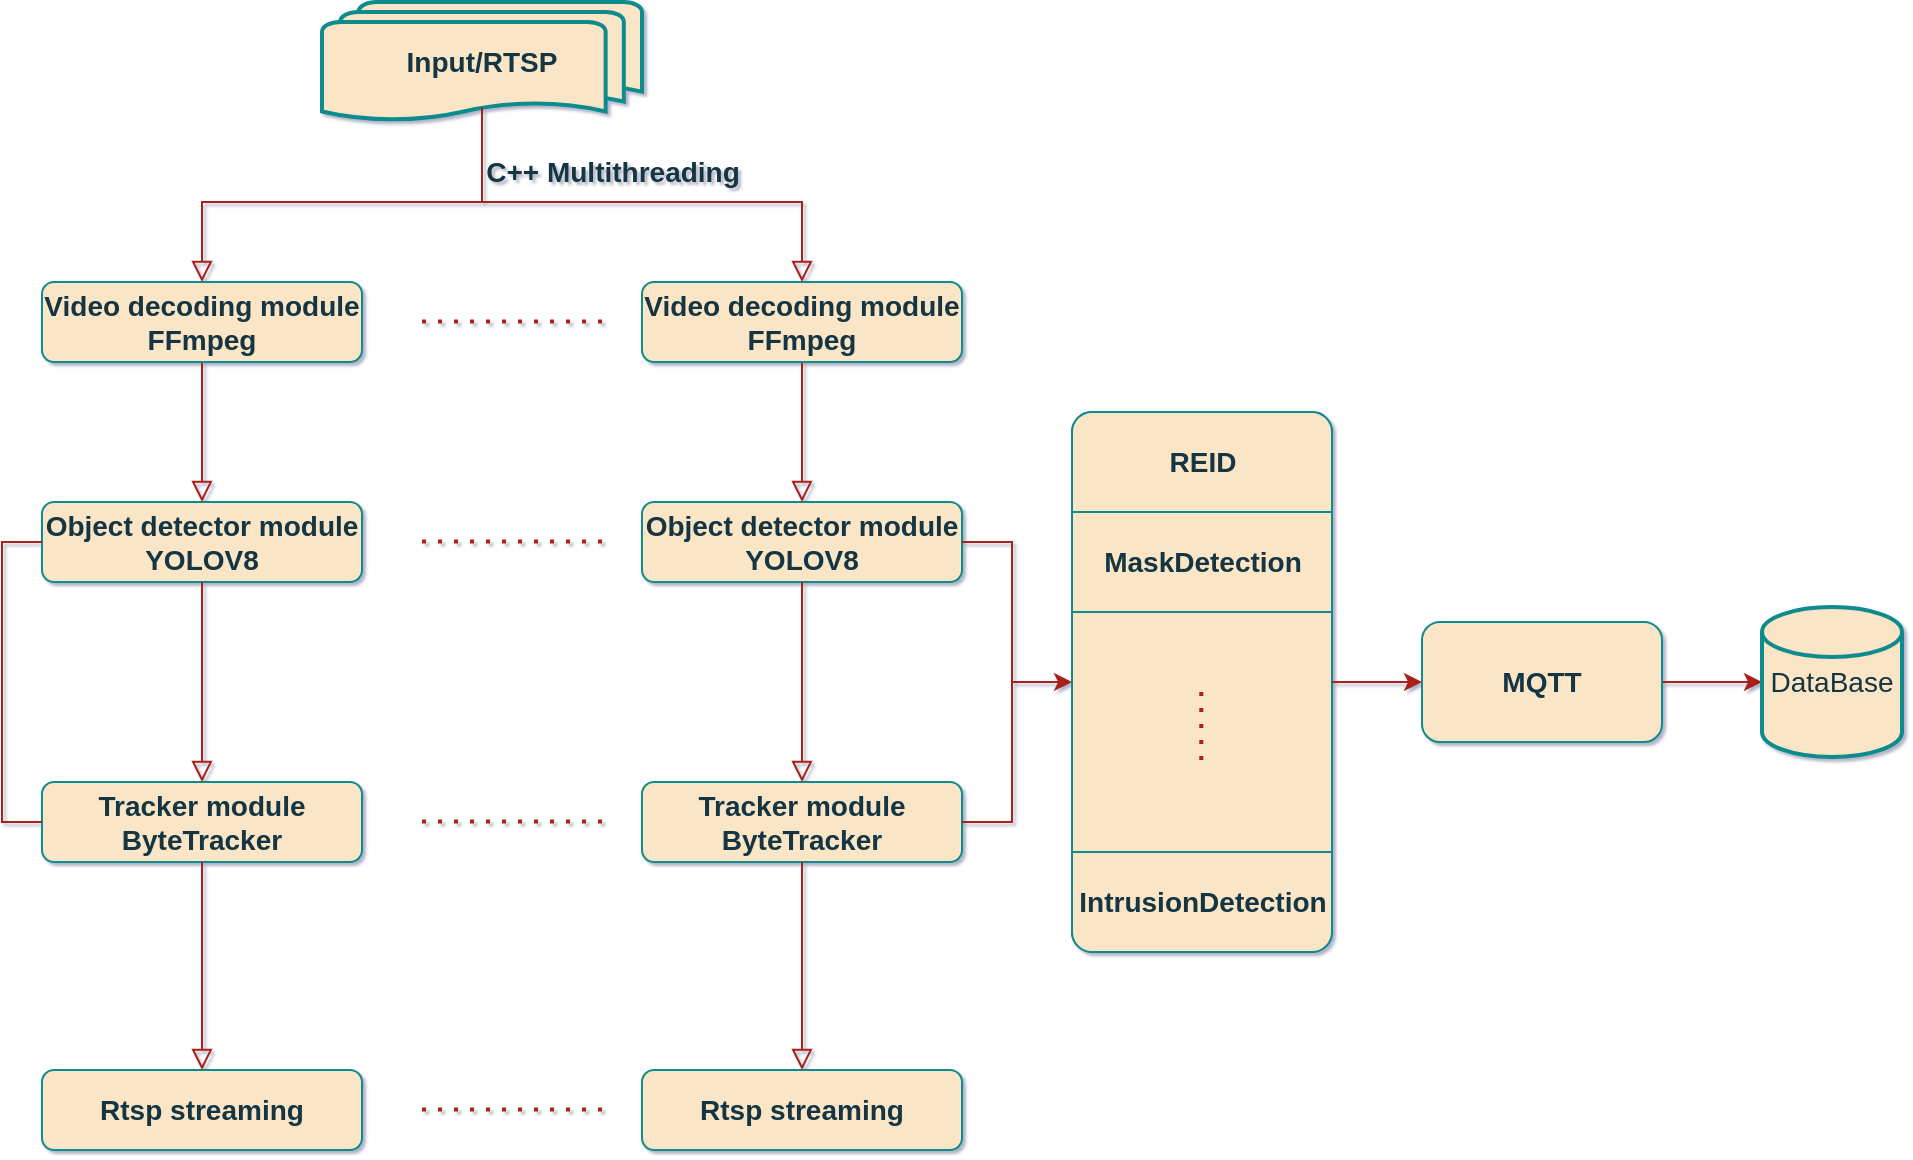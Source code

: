 <mxfile version="20.8.20" type="github">
  <diagram id="C5RBs43oDa-KdzZeNtuy" name="Page-1">
    <mxGraphModel dx="1430" dy="792" grid="1" gridSize="10" guides="1" tooltips="1" connect="1" arrows="1" fold="1" page="1" pageScale="1" pageWidth="1169" pageHeight="827" background="#ffffff" math="0" shadow="1">
      <root>
        <mxCell id="WIyWlLk6GJQsqaUBKTNV-0" />
        <mxCell id="WIyWlLk6GJQsqaUBKTNV-1" parent="WIyWlLk6GJQsqaUBKTNV-0" />
        <mxCell id="WIyWlLk6GJQsqaUBKTNV-2" value="" style="rounded=0;html=1;jettySize=auto;orthogonalLoop=1;fontSize=14;endArrow=block;endFill=0;endSize=8;strokeWidth=1;shadow=0;labelBackgroundColor=none;edgeStyle=orthogonalEdgeStyle;exitX=0.5;exitY=0.88;exitDx=0;exitDy=0;exitPerimeter=0;fontStyle=1;fontColor=default;strokeColor=#A8201A;" parent="WIyWlLk6GJQsqaUBKTNV-1" source="Zim9T-EeI6xXf0g0qFfT-13" target="Zim9T-EeI6xXf0g0qFfT-5" edge="1">
          <mxGeometry relative="1" as="geometry">
            <mxPoint x="260" y="150" as="sourcePoint" />
            <mxPoint x="260" y="220" as="targetPoint" />
          </mxGeometry>
        </mxCell>
        <mxCell id="WIyWlLk6GJQsqaUBKTNV-12" value="Object detector module&lt;br style=&quot;border-color: var(--border-color);&quot;&gt;YOLOV8" style="rounded=1;whiteSpace=wrap;html=1;fontSize=14;glass=0;strokeWidth=1;shadow=0;fontStyle=1;labelBackgroundColor=none;fillColor=#FAE5C7;strokeColor=#0F8B8D;fontColor=#143642;" parent="WIyWlLk6GJQsqaUBKTNV-1" vertex="1">
          <mxGeometry x="100" y="330" width="160" height="40" as="geometry" />
        </mxCell>
        <mxCell id="Zim9T-EeI6xXf0g0qFfT-1" value="" style="rounded=0;html=1;jettySize=auto;orthogonalLoop=1;fontSize=14;endArrow=block;endFill=0;endSize=8;strokeWidth=1;shadow=0;labelBackgroundColor=none;edgeStyle=orthogonalEdgeStyle;exitX=0.5;exitY=1;exitDx=0;exitDy=0;fontStyle=1;fontColor=default;strokeColor=#A8201A;" edge="1" parent="WIyWlLk6GJQsqaUBKTNV-1" source="Zim9T-EeI6xXf0g0qFfT-5" target="WIyWlLk6GJQsqaUBKTNV-12">
          <mxGeometry relative="1" as="geometry">
            <mxPoint x="180" y="280" as="sourcePoint" />
            <mxPoint x="169.76" y="310" as="targetPoint" />
          </mxGeometry>
        </mxCell>
        <mxCell id="Zim9T-EeI6xXf0g0qFfT-5" value="Video decoding module&lt;br&gt;FFmpeg" style="rounded=1;whiteSpace=wrap;html=1;fontSize=14;glass=0;strokeWidth=1;shadow=0;fontStyle=1;labelBackgroundColor=none;fillColor=#FAE5C7;strokeColor=#0F8B8D;fontColor=#143642;" vertex="1" parent="WIyWlLk6GJQsqaUBKTNV-1">
          <mxGeometry x="100" y="220" width="160" height="40" as="geometry" />
        </mxCell>
        <mxCell id="Zim9T-EeI6xXf0g0qFfT-6" value="Tracker module&lt;br&gt;ByteTracker" style="rounded=1;whiteSpace=wrap;html=1;fontSize=14;glass=0;strokeWidth=1;shadow=0;fontStyle=1;labelBackgroundColor=none;fillColor=#FAE5C7;strokeColor=#0F8B8D;fontColor=#143642;" vertex="1" parent="WIyWlLk6GJQsqaUBKTNV-1">
          <mxGeometry x="100" y="470" width="160" height="40" as="geometry" />
        </mxCell>
        <mxCell id="Zim9T-EeI6xXf0g0qFfT-7" value="" style="rounded=0;html=1;jettySize=auto;orthogonalLoop=1;fontSize=14;endArrow=block;endFill=0;endSize=8;strokeWidth=1;shadow=0;labelBackgroundColor=none;edgeStyle=orthogonalEdgeStyle;fontStyle=1;fontColor=default;strokeColor=#A8201A;" edge="1" parent="WIyWlLk6GJQsqaUBKTNV-1" source="WIyWlLk6GJQsqaUBKTNV-12" target="Zim9T-EeI6xXf0g0qFfT-6">
          <mxGeometry relative="1" as="geometry">
            <mxPoint x="179.76" y="370" as="sourcePoint" />
            <mxPoint x="179.76" y="440" as="targetPoint" />
          </mxGeometry>
        </mxCell>
        <mxCell id="Zim9T-EeI6xXf0g0qFfT-8" value="Rtsp streaming" style="rounded=1;whiteSpace=wrap;html=1;fontSize=14;glass=0;strokeWidth=1;shadow=0;fontStyle=1;labelBackgroundColor=none;fillColor=#FAE5C7;strokeColor=#0F8B8D;fontColor=#143642;" vertex="1" parent="WIyWlLk6GJQsqaUBKTNV-1">
          <mxGeometry x="100" y="614" width="160" height="40" as="geometry" />
        </mxCell>
        <mxCell id="Zim9T-EeI6xXf0g0qFfT-9" value="" style="rounded=0;html=1;jettySize=auto;orthogonalLoop=1;fontSize=14;endArrow=block;endFill=0;endSize=8;strokeWidth=1;shadow=0;labelBackgroundColor=none;edgeStyle=orthogonalEdgeStyle;entryX=0.5;entryY=0;entryDx=0;entryDy=0;fontStyle=1;fontColor=default;strokeColor=#A8201A;" edge="1" parent="WIyWlLk6GJQsqaUBKTNV-1" source="Zim9T-EeI6xXf0g0qFfT-6" target="Zim9T-EeI6xXf0g0qFfT-8">
          <mxGeometry relative="1" as="geometry">
            <mxPoint x="179.76" y="480" as="sourcePoint" />
            <mxPoint x="179.76" y="550" as="targetPoint" />
          </mxGeometry>
        </mxCell>
        <mxCell id="Zim9T-EeI6xXf0g0qFfT-13" value="Input/RTSP" style="strokeWidth=2;html=1;shape=mxgraph.flowchart.multi-document;whiteSpace=wrap;fontSize=14;fontStyle=1;labelBackgroundColor=none;fillColor=#FAE5C7;strokeColor=#0F8B8D;fontColor=#143642;" vertex="1" parent="WIyWlLk6GJQsqaUBKTNV-1">
          <mxGeometry x="240" y="80" width="160" height="60" as="geometry" />
        </mxCell>
        <mxCell id="Zim9T-EeI6xXf0g0qFfT-15" value="Object detector module&lt;br&gt;YOLOV8" style="rounded=1;whiteSpace=wrap;html=1;fontSize=14;glass=0;strokeWidth=1;shadow=0;fontStyle=1;labelBackgroundColor=none;fillColor=#FAE5C7;strokeColor=#0F8B8D;fontColor=#143642;" vertex="1" parent="WIyWlLk6GJQsqaUBKTNV-1">
          <mxGeometry x="400" y="330" width="160" height="40" as="geometry" />
        </mxCell>
        <mxCell id="Zim9T-EeI6xXf0g0qFfT-16" value="" style="rounded=0;html=1;jettySize=auto;orthogonalLoop=1;fontSize=14;endArrow=block;endFill=0;endSize=8;strokeWidth=1;shadow=0;labelBackgroundColor=none;edgeStyle=orthogonalEdgeStyle;exitX=0.5;exitY=1;exitDx=0;exitDy=0;fontStyle=1;fontColor=default;strokeColor=#A8201A;" edge="1" parent="WIyWlLk6GJQsqaUBKTNV-1" source="Zim9T-EeI6xXf0g0qFfT-17" target="Zim9T-EeI6xXf0g0qFfT-15">
          <mxGeometry relative="1" as="geometry">
            <mxPoint x="480" y="280" as="sourcePoint" />
            <mxPoint x="469.76" y="310" as="targetPoint" />
          </mxGeometry>
        </mxCell>
        <mxCell id="Zim9T-EeI6xXf0g0qFfT-17" value="Video decoding module&lt;br style=&quot;border-color: var(--border-color);&quot;&gt;FFmpeg" style="rounded=1;whiteSpace=wrap;html=1;fontSize=14;glass=0;strokeWidth=1;shadow=0;fontStyle=1;labelBackgroundColor=none;fillColor=#FAE5C7;strokeColor=#0F8B8D;fontColor=#143642;" vertex="1" parent="WIyWlLk6GJQsqaUBKTNV-1">
          <mxGeometry x="400" y="220" width="160" height="40" as="geometry" />
        </mxCell>
        <mxCell id="Zim9T-EeI6xXf0g0qFfT-18" value="Tracker module&lt;br style=&quot;border-color: var(--border-color);&quot;&gt;ByteTracker" style="rounded=1;whiteSpace=wrap;html=1;fontSize=14;glass=0;strokeWidth=1;shadow=0;fontStyle=1;labelBackgroundColor=none;fillColor=#FAE5C7;strokeColor=#0F8B8D;fontColor=#143642;" vertex="1" parent="WIyWlLk6GJQsqaUBKTNV-1">
          <mxGeometry x="400" y="470" width="160" height="40" as="geometry" />
        </mxCell>
        <mxCell id="Zim9T-EeI6xXf0g0qFfT-19" value="" style="rounded=0;html=1;jettySize=auto;orthogonalLoop=1;fontSize=14;endArrow=block;endFill=0;endSize=8;strokeWidth=1;shadow=0;labelBackgroundColor=none;edgeStyle=orthogonalEdgeStyle;fontStyle=1;fontColor=default;strokeColor=#A8201A;" edge="1" parent="WIyWlLk6GJQsqaUBKTNV-1" source="Zim9T-EeI6xXf0g0qFfT-15" target="Zim9T-EeI6xXf0g0qFfT-18">
          <mxGeometry relative="1" as="geometry">
            <mxPoint x="479.76" y="370" as="sourcePoint" />
            <mxPoint x="479.76" y="440" as="targetPoint" />
          </mxGeometry>
        </mxCell>
        <mxCell id="Zim9T-EeI6xXf0g0qFfT-20" value="Rtsp streaming" style="rounded=1;whiteSpace=wrap;html=1;fontSize=14;glass=0;strokeWidth=1;shadow=0;fontStyle=1;labelBackgroundColor=none;fillColor=#FAE5C7;strokeColor=#0F8B8D;fontColor=#143642;" vertex="1" parent="WIyWlLk6GJQsqaUBKTNV-1">
          <mxGeometry x="400" y="614" width="160" height="40" as="geometry" />
        </mxCell>
        <mxCell id="Zim9T-EeI6xXf0g0qFfT-21" value="" style="rounded=0;html=1;jettySize=auto;orthogonalLoop=1;fontSize=14;endArrow=block;endFill=0;endSize=8;strokeWidth=1;shadow=0;labelBackgroundColor=none;edgeStyle=orthogonalEdgeStyle;entryX=0.5;entryY=0;entryDx=0;entryDy=0;fontStyle=1;fontColor=default;strokeColor=#A8201A;" edge="1" parent="WIyWlLk6GJQsqaUBKTNV-1" source="Zim9T-EeI6xXf0g0qFfT-18" target="Zim9T-EeI6xXf0g0qFfT-20">
          <mxGeometry relative="1" as="geometry">
            <mxPoint x="479.76" y="480" as="sourcePoint" />
            <mxPoint x="479.76" y="550" as="targetPoint" />
          </mxGeometry>
        </mxCell>
        <mxCell id="Zim9T-EeI6xXf0g0qFfT-23" value="" style="rounded=0;html=1;jettySize=auto;orthogonalLoop=1;fontSize=14;endArrow=block;endFill=0;endSize=8;strokeWidth=1;shadow=0;labelBackgroundColor=none;edgeStyle=orthogonalEdgeStyle;exitX=0.5;exitY=0.88;exitDx=0;exitDy=0;exitPerimeter=0;fontStyle=1;fontColor=default;strokeColor=#A8201A;" edge="1" parent="WIyWlLk6GJQsqaUBKTNV-1" source="Zim9T-EeI6xXf0g0qFfT-13" target="Zim9T-EeI6xXf0g0qFfT-17">
          <mxGeometry relative="1" as="geometry">
            <mxPoint x="310" y="140" as="sourcePoint" />
            <mxPoint x="190" y="230" as="targetPoint" />
            <Array as="points">
              <mxPoint x="320" y="180" />
              <mxPoint x="480" y="180" />
            </Array>
          </mxGeometry>
        </mxCell>
        <mxCell id="Zim9T-EeI6xXf0g0qFfT-24" value="" style="endArrow=none;dashed=1;html=1;dashPattern=1 3;strokeWidth=2;rounded=0;fontSize=14;fontStyle=1;labelBackgroundColor=none;fontColor=default;strokeColor=#A8201A;" edge="1" parent="WIyWlLk6GJQsqaUBKTNV-1">
          <mxGeometry width="50" height="50" relative="1" as="geometry">
            <mxPoint x="290" y="239.76" as="sourcePoint" />
            <mxPoint x="380" y="239.76" as="targetPoint" />
          </mxGeometry>
        </mxCell>
        <mxCell id="Zim9T-EeI6xXf0g0qFfT-25" value="" style="endArrow=none;dashed=1;html=1;dashPattern=1 3;strokeWidth=2;rounded=0;fontSize=14;fontStyle=1;labelBackgroundColor=none;fontColor=default;strokeColor=#A8201A;" edge="1" parent="WIyWlLk6GJQsqaUBKTNV-1">
          <mxGeometry width="50" height="50" relative="1" as="geometry">
            <mxPoint x="290" y="349.76" as="sourcePoint" />
            <mxPoint x="380" y="349.76" as="targetPoint" />
          </mxGeometry>
        </mxCell>
        <mxCell id="Zim9T-EeI6xXf0g0qFfT-26" value="" style="endArrow=none;dashed=1;html=1;dashPattern=1 3;strokeWidth=2;rounded=0;fontSize=14;fontStyle=1;labelBackgroundColor=none;fontColor=default;strokeColor=#A8201A;" edge="1" parent="WIyWlLk6GJQsqaUBKTNV-1">
          <mxGeometry width="50" height="50" relative="1" as="geometry">
            <mxPoint x="290" y="633.76" as="sourcePoint" />
            <mxPoint x="380" y="633.76" as="targetPoint" />
          </mxGeometry>
        </mxCell>
        <mxCell id="Zim9T-EeI6xXf0g0qFfT-27" value="" style="endArrow=none;dashed=1;html=1;dashPattern=1 3;strokeWidth=2;rounded=0;fontSize=14;fontStyle=1;labelBackgroundColor=none;fontColor=default;strokeColor=#A8201A;" edge="1" parent="WIyWlLk6GJQsqaUBKTNV-1">
          <mxGeometry width="50" height="50" relative="1" as="geometry">
            <mxPoint x="290" y="489.76" as="sourcePoint" />
            <mxPoint x="380" y="489.76" as="targetPoint" />
          </mxGeometry>
        </mxCell>
        <mxCell id="Zim9T-EeI6xXf0g0qFfT-28" value="C++&amp;nbsp;Multithreading" style="text;html=1;align=center;verticalAlign=middle;resizable=0;points=[];autosize=1;strokeColor=none;fillColor=none;fontSize=14;fontStyle=1;labelBackgroundColor=none;fontColor=#143642;" vertex="1" parent="WIyWlLk6GJQsqaUBKTNV-1">
          <mxGeometry x="310" y="150" width="150" height="30" as="geometry" />
        </mxCell>
        <mxCell id="Zim9T-EeI6xXf0g0qFfT-68" value="" style="strokeWidth=1;shadow=0;dashed=0;align=center;html=1;shape=mxgraph.mockup.rrect;rSize=10;labelBorderColor=#000000;fontSize=14;fontStyle=1;labelBackgroundColor=none;fillColor=#FAE5C7;strokeColor=#0F8B8D;fontColor=#143642;" vertex="1" parent="WIyWlLk6GJQsqaUBKTNV-1">
          <mxGeometry x="615" y="285" width="130" height="270" as="geometry" />
        </mxCell>
        <mxCell id="Zim9T-EeI6xXf0g0qFfT-69" value="MaskDetection" style="strokeWidth=1;shadow=0;dashed=0;align=center;html=1;shape=mxgraph.mockup.rrect;rSize=0;fontSize=14;fontStyle=1;resizeWidth=1;labelBackgroundColor=none;fillColor=#FAE5C7;strokeColor=#0F8B8D;fontColor=#143642;" vertex="1" parent="Zim9T-EeI6xXf0g0qFfT-68">
          <mxGeometry width="130" height="50" relative="1" as="geometry">
            <mxPoint y="50" as="offset" />
          </mxGeometry>
        </mxCell>
        <mxCell id="Zim9T-EeI6xXf0g0qFfT-71" value="IntrusionDetection" style="strokeWidth=1;shadow=0;dashed=0;align=center;html=1;shape=mxgraph.mockup.bottomButton;rSize=10;fontSize=14;fontStyle=1;resizeWidth=1;labelBackgroundColor=none;fillColor=#FAE5C7;strokeColor=#0F8B8D;fontColor=#143642;" vertex="1" parent="Zim9T-EeI6xXf0g0qFfT-68">
          <mxGeometry y="1" width="130" height="50" relative="1" as="geometry">
            <mxPoint y="-50" as="offset" />
          </mxGeometry>
        </mxCell>
        <mxCell id="Zim9T-EeI6xXf0g0qFfT-74" value="REID" style="strokeWidth=1;shadow=0;dashed=0;align=center;html=1;shape=mxgraph.mockup.bottomButton;rSize=10;fontSize=14;fontStyle=1;resizeWidth=1;direction=west;labelBackgroundColor=none;fillColor=#FAE5C7;strokeColor=#0F8B8D;fontColor=#143642;" vertex="1" parent="Zim9T-EeI6xXf0g0qFfT-68">
          <mxGeometry width="130" height="50" as="geometry" />
        </mxCell>
        <mxCell id="Zim9T-EeI6xXf0g0qFfT-77" value="" style="endArrow=none;dashed=1;html=1;dashPattern=1 3;strokeWidth=2;rounded=0;fontSize=14;fontStyle=1;labelBackgroundColor=none;fontColor=default;strokeColor=#A8201A;" edge="1" parent="Zim9T-EeI6xXf0g0qFfT-68">
          <mxGeometry width="50" height="50" relative="1" as="geometry">
            <mxPoint x="64.652" y="174" as="sourcePoint" />
            <mxPoint x="64.652" y="134" as="targetPoint" />
          </mxGeometry>
        </mxCell>
        <mxCell id="Zim9T-EeI6xXf0g0qFfT-84" value="" style="edgeStyle=orthogonalEdgeStyle;rounded=0;orthogonalLoop=1;jettySize=auto;html=1;fontSize=14;fontColor=default;labelBackgroundColor=none;strokeColor=#A8201A;" edge="1" parent="WIyWlLk6GJQsqaUBKTNV-1" source="Zim9T-EeI6xXf0g0qFfT-78" target="Zim9T-EeI6xXf0g0qFfT-83">
          <mxGeometry relative="1" as="geometry" />
        </mxCell>
        <mxCell id="Zim9T-EeI6xXf0g0qFfT-78" value="MQTT" style="rounded=1;whiteSpace=wrap;html=1;labelBackgroundColor=none;labelBorderColor=none;fontSize=14;fontStyle=1;fillColor=#FAE5C7;strokeColor=#0F8B8D;fontColor=#143642;" vertex="1" parent="WIyWlLk6GJQsqaUBKTNV-1">
          <mxGeometry x="790" y="390" width="120" height="60" as="geometry" />
        </mxCell>
        <mxCell id="Zim9T-EeI6xXf0g0qFfT-79" value="" style="endArrow=classic;html=1;rounded=0;entryX=0;entryY=0.5;entryDx=0;entryDy=0;fontSize=14;fontStyle=1;labelBackgroundColor=none;fontColor=default;strokeColor=#A8201A;" edge="1" parent="WIyWlLk6GJQsqaUBKTNV-1" source="Zim9T-EeI6xXf0g0qFfT-68" target="Zim9T-EeI6xXf0g0qFfT-78">
          <mxGeometry width="50" height="50" relative="1" as="geometry">
            <mxPoint x="795" y="565" as="sourcePoint" />
            <mxPoint x="845" y="515" as="targetPoint" />
          </mxGeometry>
        </mxCell>
        <mxCell id="Zim9T-EeI6xXf0g0qFfT-81" value="" style="strokeWidth=1;html=1;shape=mxgraph.flowchart.annotation_2;align=left;labelPosition=right;pointerEvents=1;labelBackgroundColor=none;labelBorderColor=none;direction=west;fontSize=14;fontStyle=1;fillColor=#FAE5C7;strokeColor=#A8201A;fontColor=none;noLabel=1;" vertex="1" parent="WIyWlLk6GJQsqaUBKTNV-1">
          <mxGeometry x="560" y="350" width="50" height="140" as="geometry" />
        </mxCell>
        <mxCell id="Zim9T-EeI6xXf0g0qFfT-82" value="" style="strokeWidth=1;html=1;shape=mxgraph.flowchart.annotation_1;align=left;pointerEvents=1;labelBackgroundColor=none;labelBorderColor=none;fontSize=14;fontStyle=1;fillColor=#FAE5C7;strokeColor=#A8201A;fontColor=#143642;" vertex="1" parent="WIyWlLk6GJQsqaUBKTNV-1">
          <mxGeometry x="80" y="350" width="20" height="140" as="geometry" />
        </mxCell>
        <mxCell id="Zim9T-EeI6xXf0g0qFfT-83" value="DataBase" style="strokeWidth=2;html=1;shape=mxgraph.flowchart.database;whiteSpace=wrap;labelBackgroundColor=none;labelBorderColor=none;fontSize=14;fillColor=#FAE5C7;strokeColor=#0F8B8D;fontColor=#143642;" vertex="1" parent="WIyWlLk6GJQsqaUBKTNV-1">
          <mxGeometry x="960" y="382.5" width="70" height="75" as="geometry" />
        </mxCell>
        <mxCell id="Zim9T-EeI6xXf0g0qFfT-85" value="" style="endArrow=classic;html=1;rounded=0;fontSize=12;fontColor=default;exitX=0;exitY=0.5;exitDx=0;exitDy=0;exitPerimeter=0;labelBackgroundColor=none;strokeColor=#A8201A;" edge="1" parent="WIyWlLk6GJQsqaUBKTNV-1" source="Zim9T-EeI6xXf0g0qFfT-81" target="Zim9T-EeI6xXf0g0qFfT-68">
          <mxGeometry width="50" height="50" relative="1" as="geometry">
            <mxPoint x="700" y="720" as="sourcePoint" />
            <mxPoint x="750" y="670" as="targetPoint" />
          </mxGeometry>
        </mxCell>
      </root>
    </mxGraphModel>
  </diagram>
</mxfile>

